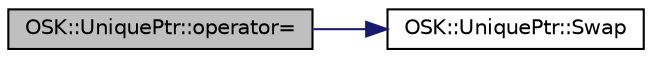 digraph "OSK::UniquePtr::operator="
{
 // LATEX_PDF_SIZE
  edge [fontname="Helvetica",fontsize="10",labelfontname="Helvetica",labelfontsize="10"];
  node [fontname="Helvetica",fontsize="10",shape=record];
  rankdir="LR";
  Node1 [label="OSK::UniquePtr::operator=",height=0.2,width=0.4,color="black", fillcolor="grey75", style="filled", fontcolor="black",tooltip="Este puntero será dueño del puntero de other."];
  Node1 -> Node2 [color="midnightblue",fontsize="10",style="solid",fontname="Helvetica"];
  Node2 [label="OSK::UniquePtr::Swap",height=0.2,width=0.4,color="black", fillcolor="white", style="filled",URL="$class_o_s_k_1_1_unique_ptr.html#a3c6725a56406ebbce68e3eac61ac14b2",tooltip="Intercambia el puntero con el otro UniquePtr."];
}
